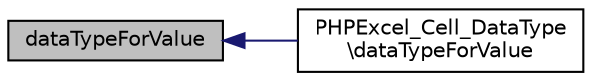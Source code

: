 digraph "dataTypeForValue"
{
  edge [fontname="Helvetica",fontsize="10",labelfontname="Helvetica",labelfontsize="10"];
  node [fontname="Helvetica",fontsize="10",shape=record];
  rankdir="LR";
  Node10 [label="dataTypeForValue",height=0.2,width=0.4,color="black", fillcolor="grey75", style="filled", fontcolor="black"];
  Node10 -> Node11 [dir="back",color="midnightblue",fontsize="10",style="solid",fontname="Helvetica"];
  Node11 [label="PHPExcel_Cell_DataType\l\\dataTypeForValue",height=0.2,width=0.4,color="black", fillcolor="white", style="filled",URL="$class_p_h_p_excel___cell___data_type.html#a779f35d7fc18291a8baa94b38c1766a5"];
}
